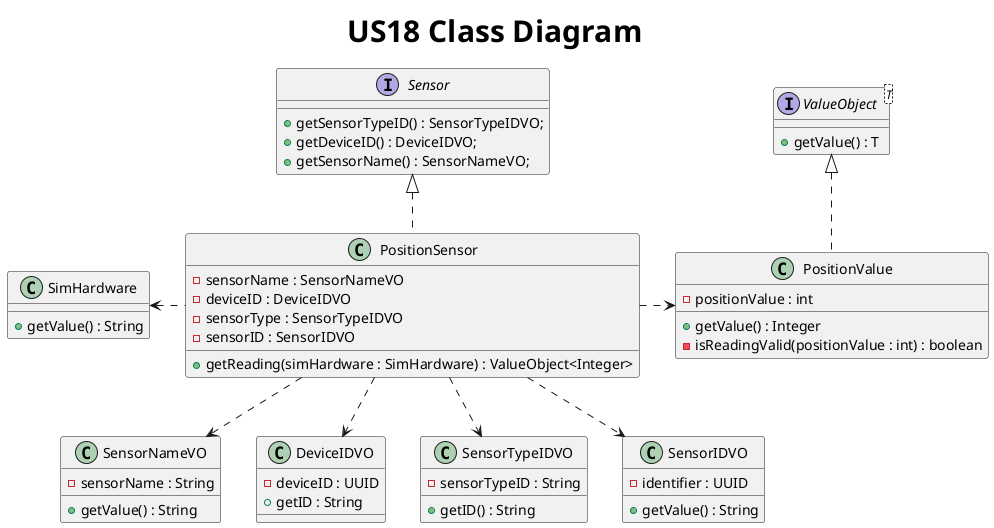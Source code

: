 @startuml
title <size: 30> US18 Class Diagram

interface Sensor {
    + getSensorTypeID() : SensorTypeIDVO;
    + getDeviceID() : DeviceIDVO;
    + getSensorName() : SensorNameVO;
}


interface ValueObject<T> {
    + getValue() : T
}

class SensorNameVO{
    - sensorName : String
    + getValue() : String
}

class DeviceIDVO{
    - deviceID : UUID
    + getID : String
}

class SensorTypeIDVO{
    - sensorTypeID : String
    + getID() : String
}

class SensorIDVO{
    - identifier : UUID
    + getValue() : String
}


class PositionSensor{
    - sensorName : SensorNameVO
    - deviceID : DeviceIDVO
    - sensorType : SensorTypeIDVO
    - sensorID : SensorIDVO

    + getReading(simHardware : SimHardware) : ValueObject<Integer>
}

class PositionValue{
    - positionValue : int

    + getValue() : Integer
    - isReadingValid(positionValue : int) : boolean
}

class SimHardware{
    + getValue() : String
}

ValueObject <|.. PositionValue
Sensor <|.. PositionSensor
PositionSensor .right.> PositionValue
PositionSensor .left.> SimHardware
PositionSensor .down.> SensorNameVO
PositionSensor .down.> DeviceIDVO
PositionSensor .down.> SensorTypeIDVO
PositionSensor .down.> SensorIDVO

@enduml